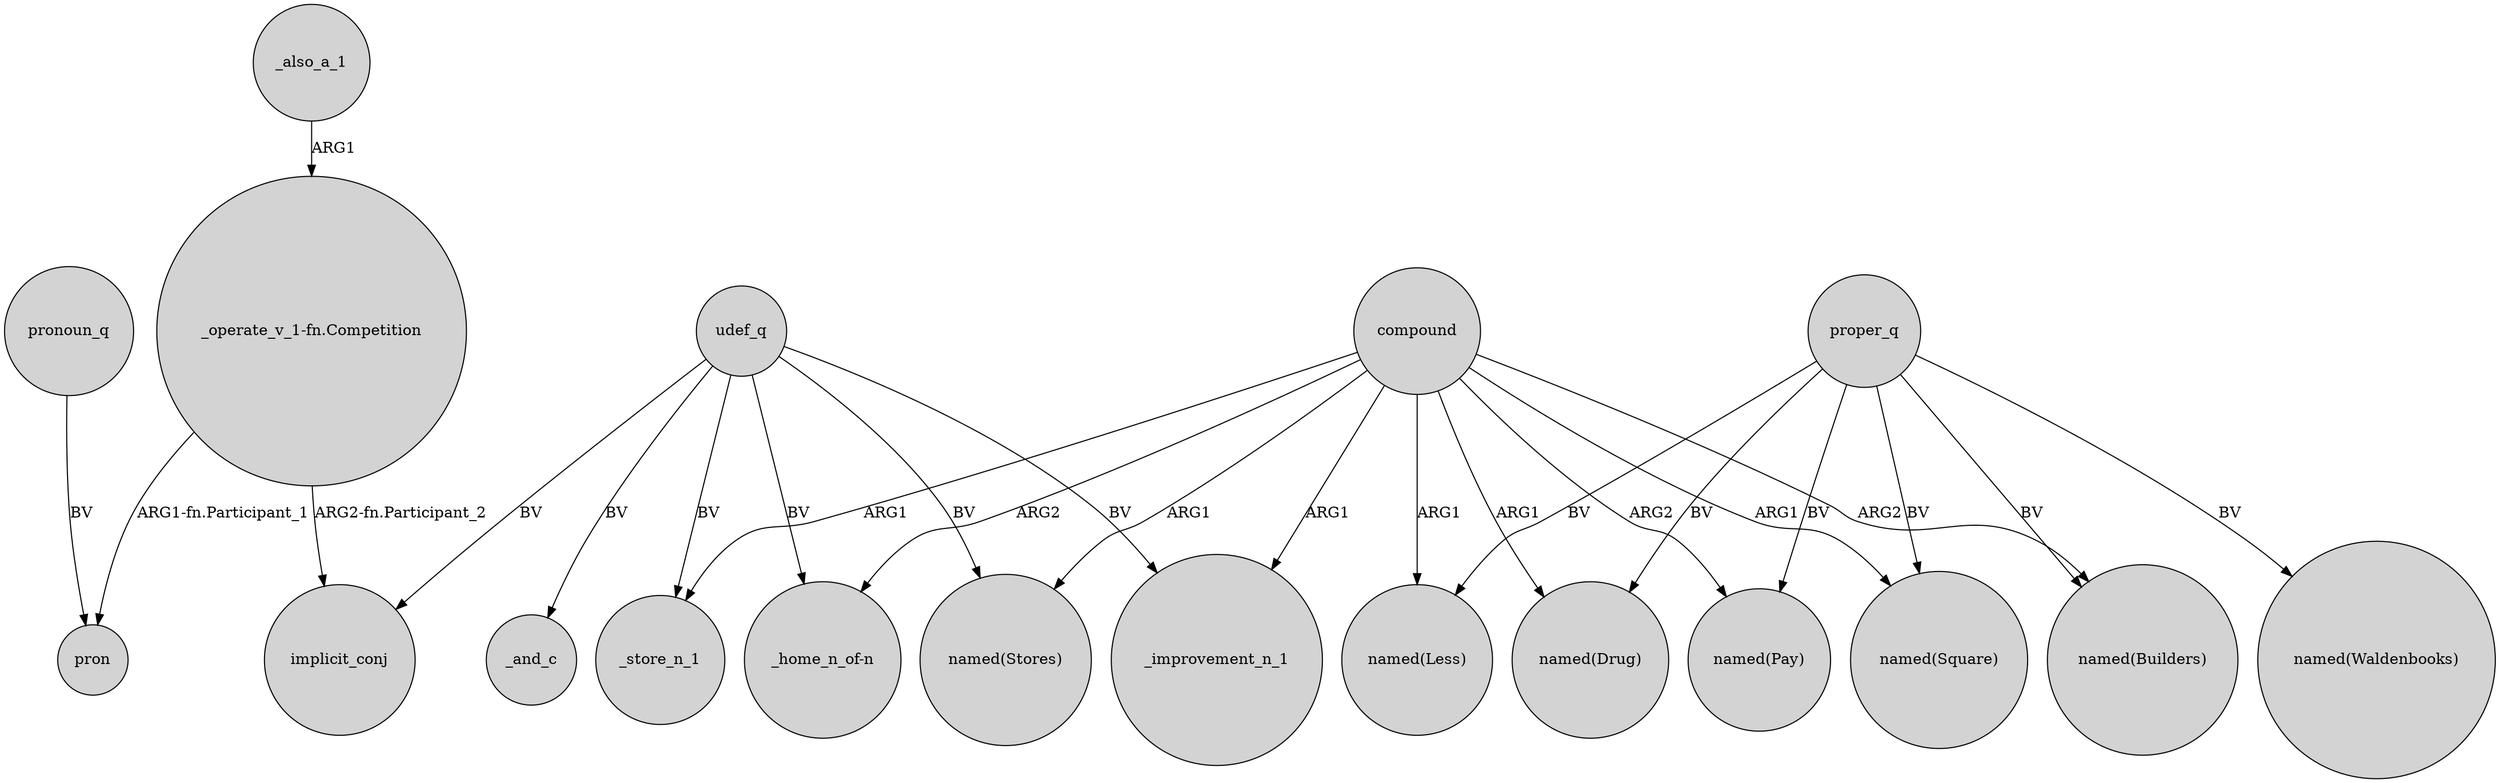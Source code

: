 digraph {
	node [shape=circle style=filled]
	proper_q -> "named(Pay)" [label=BV]
	_also_a_1 -> "_operate_v_1-fn.Competition" [label=ARG1]
	proper_q -> "named(Waldenbooks)" [label=BV]
	proper_q -> "named(Less)" [label=BV]
	udef_q -> _improvement_n_1 [label=BV]
	compound -> "named(Pay)" [label=ARG2]
	compound -> "named(Stores)" [label=ARG1]
	"_operate_v_1-fn.Competition" -> implicit_conj [label="ARG2-fn.Participant_2"]
	compound -> "named(Less)" [label=ARG1]
	udef_q -> _and_c [label=BV]
	pronoun_q -> pron [label=BV]
	udef_q -> _store_n_1 [label=BV]
	compound -> "_home_n_of-n" [label=ARG2]
	udef_q -> "_home_n_of-n" [label=BV]
	compound -> _store_n_1 [label=ARG1]
	compound -> "named(Square)" [label=ARG1]
	proper_q -> "named(Square)" [label=BV]
	proper_q -> "named(Builders)" [label=BV]
	compound -> "named(Builders)" [label=ARG2]
	compound -> "named(Drug)" [label=ARG1]
	udef_q -> "named(Stores)" [label=BV]
	compound -> _improvement_n_1 [label=ARG1]
	"_operate_v_1-fn.Competition" -> pron [label="ARG1-fn.Participant_1"]
	udef_q -> implicit_conj [label=BV]
	proper_q -> "named(Drug)" [label=BV]
}
